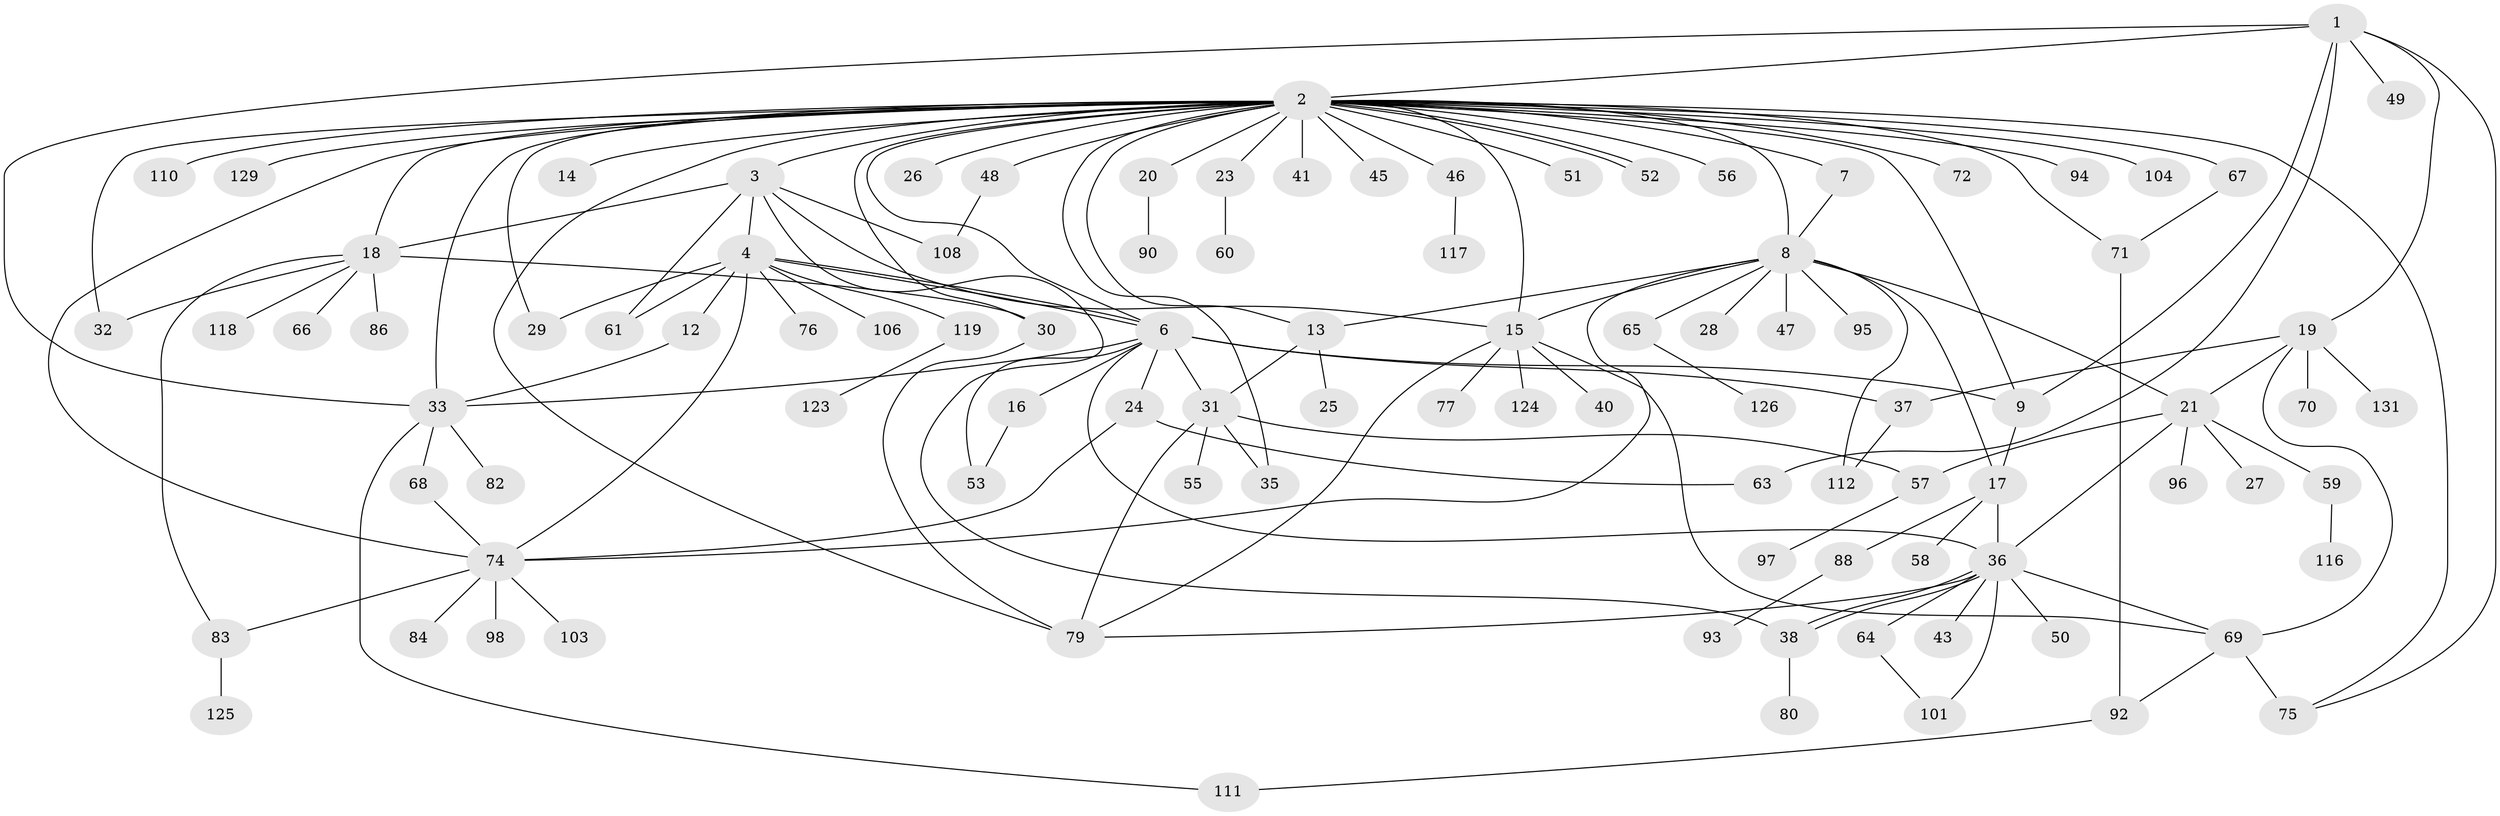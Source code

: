 // Generated by graph-tools (version 1.1) at 2025/23/03/03/25 07:23:55]
// undirected, 99 vertices, 146 edges
graph export_dot {
graph [start="1"]
  node [color=gray90,style=filled];
  1 [super="+134"];
  2 [super="+5"];
  3 [super="+42"];
  4 [super="+121"];
  6 [super="+10"];
  7 [super="+113"];
  8 [super="+11"];
  9;
  12;
  13 [super="+54"];
  14;
  15;
  16;
  17 [super="+22"];
  18 [super="+114"];
  19 [super="+44"];
  20;
  21 [super="+34"];
  23;
  24 [super="+62"];
  25;
  26;
  27;
  28;
  29 [super="+115"];
  30;
  31;
  32 [super="+102"];
  33 [super="+39"];
  35;
  36 [super="+109"];
  37 [super="+78"];
  38 [super="+89"];
  40;
  41;
  43;
  45;
  46;
  47;
  48 [super="+107"];
  49;
  50;
  51;
  52;
  53;
  55;
  56;
  57 [super="+85"];
  58 [super="+99"];
  59 [super="+81"];
  60 [super="+105"];
  61;
  63;
  64 [super="+73"];
  65;
  66;
  67 [super="+130"];
  68;
  69 [super="+87"];
  70;
  71 [super="+100"];
  72;
  74 [super="+122"];
  75 [super="+132"];
  76;
  77;
  79;
  80;
  82;
  83 [super="+91"];
  84 [super="+128"];
  86;
  88;
  90;
  92 [super="+127"];
  93;
  94;
  95;
  96;
  97;
  98;
  101 [super="+133"];
  103;
  104;
  106;
  108 [super="+120"];
  110;
  111;
  112;
  116;
  117;
  118;
  119;
  123;
  124;
  125;
  126;
  129;
  131;
  1 -- 2;
  1 -- 9;
  1 -- 19;
  1 -- 49;
  1 -- 63;
  1 -- 33;
  1 -- 75;
  2 -- 3;
  2 -- 8;
  2 -- 9;
  2 -- 13;
  2 -- 14;
  2 -- 18;
  2 -- 20;
  2 -- 23;
  2 -- 26;
  2 -- 41;
  2 -- 48;
  2 -- 52;
  2 -- 52;
  2 -- 56;
  2 -- 67;
  2 -- 71;
  2 -- 74;
  2 -- 94;
  2 -- 104;
  2 -- 110;
  2 -- 33;
  2 -- 129;
  2 -- 35;
  2 -- 6;
  2 -- 7 [weight=2];
  2 -- 72;
  2 -- 45;
  2 -- 46;
  2 -- 15;
  2 -- 79;
  2 -- 51;
  2 -- 30;
  2 -- 75;
  2 -- 32;
  2 -- 29;
  3 -- 4;
  3 -- 15;
  3 -- 61;
  3 -- 108;
  3 -- 18;
  3 -- 38;
  4 -- 6;
  4 -- 6;
  4 -- 12;
  4 -- 29;
  4 -- 61;
  4 -- 74;
  4 -- 76;
  4 -- 106;
  4 -- 119;
  6 -- 9;
  6 -- 16;
  6 -- 24;
  6 -- 31;
  6 -- 36;
  6 -- 53;
  6 -- 37;
  6 -- 33;
  7 -- 8;
  8 -- 17 [weight=2];
  8 -- 65;
  8 -- 74;
  8 -- 13;
  8 -- 15;
  8 -- 47;
  8 -- 112;
  8 -- 21;
  8 -- 28;
  8 -- 95;
  9 -- 17;
  12 -- 33;
  13 -- 25;
  13 -- 31;
  15 -- 40;
  15 -- 69;
  15 -- 77;
  15 -- 79;
  15 -- 124;
  16 -- 53;
  17 -- 36;
  17 -- 58;
  17 -- 88;
  18 -- 30;
  18 -- 32;
  18 -- 66;
  18 -- 86;
  18 -- 118;
  18 -- 83;
  19 -- 21;
  19 -- 37;
  19 -- 69;
  19 -- 70;
  19 -- 131;
  20 -- 90;
  21 -- 27;
  21 -- 96;
  21 -- 57;
  21 -- 59;
  21 -- 36;
  23 -- 60;
  24 -- 63;
  24 -- 74;
  30 -- 79;
  31 -- 35;
  31 -- 55;
  31 -- 57;
  31 -- 79;
  33 -- 68;
  33 -- 111;
  33 -- 82;
  36 -- 38;
  36 -- 38;
  36 -- 43;
  36 -- 50;
  36 -- 64;
  36 -- 79;
  36 -- 101;
  36 -- 69;
  37 -- 112;
  38 -- 80;
  46 -- 117;
  48 -- 108;
  57 -- 97;
  59 -- 116;
  64 -- 101;
  65 -- 126;
  67 -- 71;
  68 -- 74;
  69 -- 75 [weight=2];
  69 -- 92;
  71 -- 92;
  74 -- 83;
  74 -- 84;
  74 -- 98;
  74 -- 103;
  83 -- 125;
  88 -- 93;
  92 -- 111;
  119 -- 123;
}
